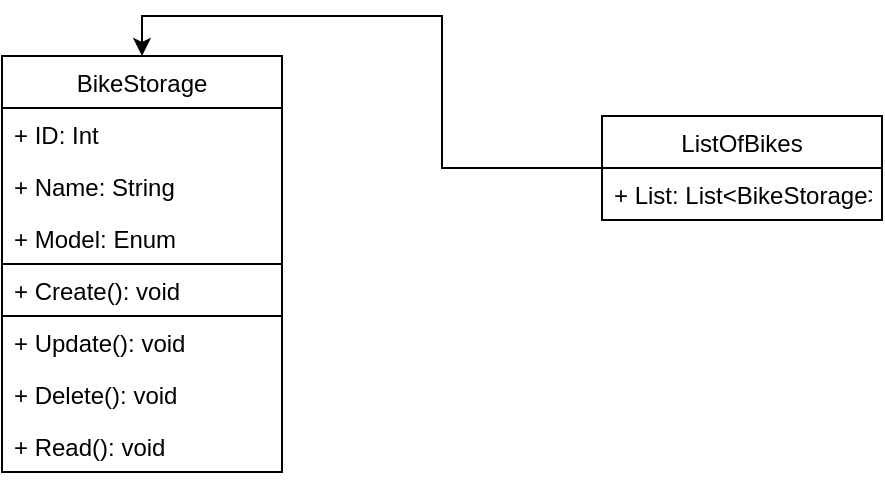 <mxfile version="14.6.1" type="device"><diagram id="pwTf9lLLLeprUr15spi4" name="Page-1"><mxGraphModel dx="1422" dy="803" grid="1" gridSize="10" guides="1" tooltips="1" connect="1" arrows="1" fold="1" page="1" pageScale="1" pageWidth="827" pageHeight="1169" math="0" shadow="0"><root><mxCell id="0"/><mxCell id="1" parent="0"/><mxCell id="yTXvz7349UvKY3NzJuJO-1" value="BikeStorage" style="swimlane;fontStyle=0;childLayout=stackLayout;horizontal=1;startSize=26;fillColor=none;horizontalStack=0;resizeParent=1;resizeParentMax=0;resizeLast=0;collapsible=1;marginBottom=0;align=center;" vertex="1" parent="1"><mxGeometry x="210" y="190" width="140" height="208" as="geometry"/></mxCell><mxCell id="yTXvz7349UvKY3NzJuJO-2" value="+ ID: Int" style="text;strokeColor=none;fillColor=none;align=left;verticalAlign=top;spacingLeft=4;spacingRight=4;overflow=hidden;rotatable=0;points=[[0,0.5],[1,0.5]];portConstraint=eastwest;" vertex="1" parent="yTXvz7349UvKY3NzJuJO-1"><mxGeometry y="26" width="140" height="26" as="geometry"/></mxCell><mxCell id="yTXvz7349UvKY3NzJuJO-3" value="+ Name: String" style="text;strokeColor=none;fillColor=none;align=left;verticalAlign=top;spacingLeft=4;spacingRight=4;overflow=hidden;rotatable=0;points=[[0,0.5],[1,0.5]];portConstraint=eastwest;" vertex="1" parent="yTXvz7349UvKY3NzJuJO-1"><mxGeometry y="52" width="140" height="26" as="geometry"/></mxCell><mxCell id="yTXvz7349UvKY3NzJuJO-4" value="+ Model: Enum" style="text;strokeColor=none;fillColor=none;align=left;verticalAlign=top;spacingLeft=4;spacingRight=4;overflow=hidden;rotatable=0;points=[[0,0.5],[1,0.5]];portConstraint=eastwest;" vertex="1" parent="yTXvz7349UvKY3NzJuJO-1"><mxGeometry y="78" width="140" height="26" as="geometry"/></mxCell><mxCell id="yTXvz7349UvKY3NzJuJO-6" value="+ Create(): void" style="text;align=left;verticalAlign=top;spacingLeft=4;spacingRight=4;overflow=hidden;rotatable=0;points=[[0,0.5],[1,0.5]];portConstraint=eastwest;strokeColor=#000000;" vertex="1" parent="yTXvz7349UvKY3NzJuJO-1"><mxGeometry y="104" width="140" height="26" as="geometry"/></mxCell><mxCell id="yTXvz7349UvKY3NzJuJO-7" value="+ Update(): void" style="text;strokeColor=none;fillColor=none;align=left;verticalAlign=top;spacingLeft=4;spacingRight=4;overflow=hidden;rotatable=0;points=[[0,0.5],[1,0.5]];portConstraint=eastwest;" vertex="1" parent="yTXvz7349UvKY3NzJuJO-1"><mxGeometry y="130" width="140" height="26" as="geometry"/></mxCell><mxCell id="yTXvz7349UvKY3NzJuJO-8" value="+ Delete(): void" style="text;strokeColor=none;fillColor=none;align=left;verticalAlign=top;spacingLeft=4;spacingRight=4;overflow=hidden;rotatable=0;points=[[0,0.5],[1,0.5]];portConstraint=eastwest;" vertex="1" parent="yTXvz7349UvKY3NzJuJO-1"><mxGeometry y="156" width="140" height="26" as="geometry"/></mxCell><mxCell id="yTXvz7349UvKY3NzJuJO-9" value="+ Read(): void" style="text;strokeColor=none;fillColor=none;align=left;verticalAlign=top;spacingLeft=4;spacingRight=4;overflow=hidden;rotatable=0;points=[[0,0.5],[1,0.5]];portConstraint=eastwest;" vertex="1" parent="yTXvz7349UvKY3NzJuJO-1"><mxGeometry y="182" width="140" height="26" as="geometry"/></mxCell><mxCell id="yTXvz7349UvKY3NzJuJO-18" style="edgeStyle=orthogonalEdgeStyle;rounded=0;orthogonalLoop=1;jettySize=auto;html=1;entryX=0.5;entryY=0;entryDx=0;entryDy=0;fontColor=#000000;" edge="1" parent="1" source="yTXvz7349UvKY3NzJuJO-14" target="yTXvz7349UvKY3NzJuJO-1"><mxGeometry relative="1" as="geometry"/></mxCell><mxCell id="yTXvz7349UvKY3NzJuJO-14" value="ListOfBikes" style="swimlane;fontStyle=0;childLayout=stackLayout;horizontal=1;startSize=26;fillColor=none;horizontalStack=0;resizeParent=1;resizeParentMax=0;resizeLast=0;collapsible=1;marginBottom=0;fontColor=#000000;strokeColor=#000000;align=center;" vertex="1" parent="1"><mxGeometry x="510" y="220" width="140" height="52" as="geometry"/></mxCell><mxCell id="yTXvz7349UvKY3NzJuJO-15" value="+ List: List&lt;BikeStorage&gt;" style="text;strokeColor=none;fillColor=none;align=left;verticalAlign=top;spacingLeft=4;spacingRight=4;overflow=hidden;rotatable=0;points=[[0,0.5],[1,0.5]];portConstraint=eastwest;" vertex="1" parent="yTXvz7349UvKY3NzJuJO-14"><mxGeometry y="26" width="140" height="26" as="geometry"/></mxCell></root></mxGraphModel></diagram></mxfile>